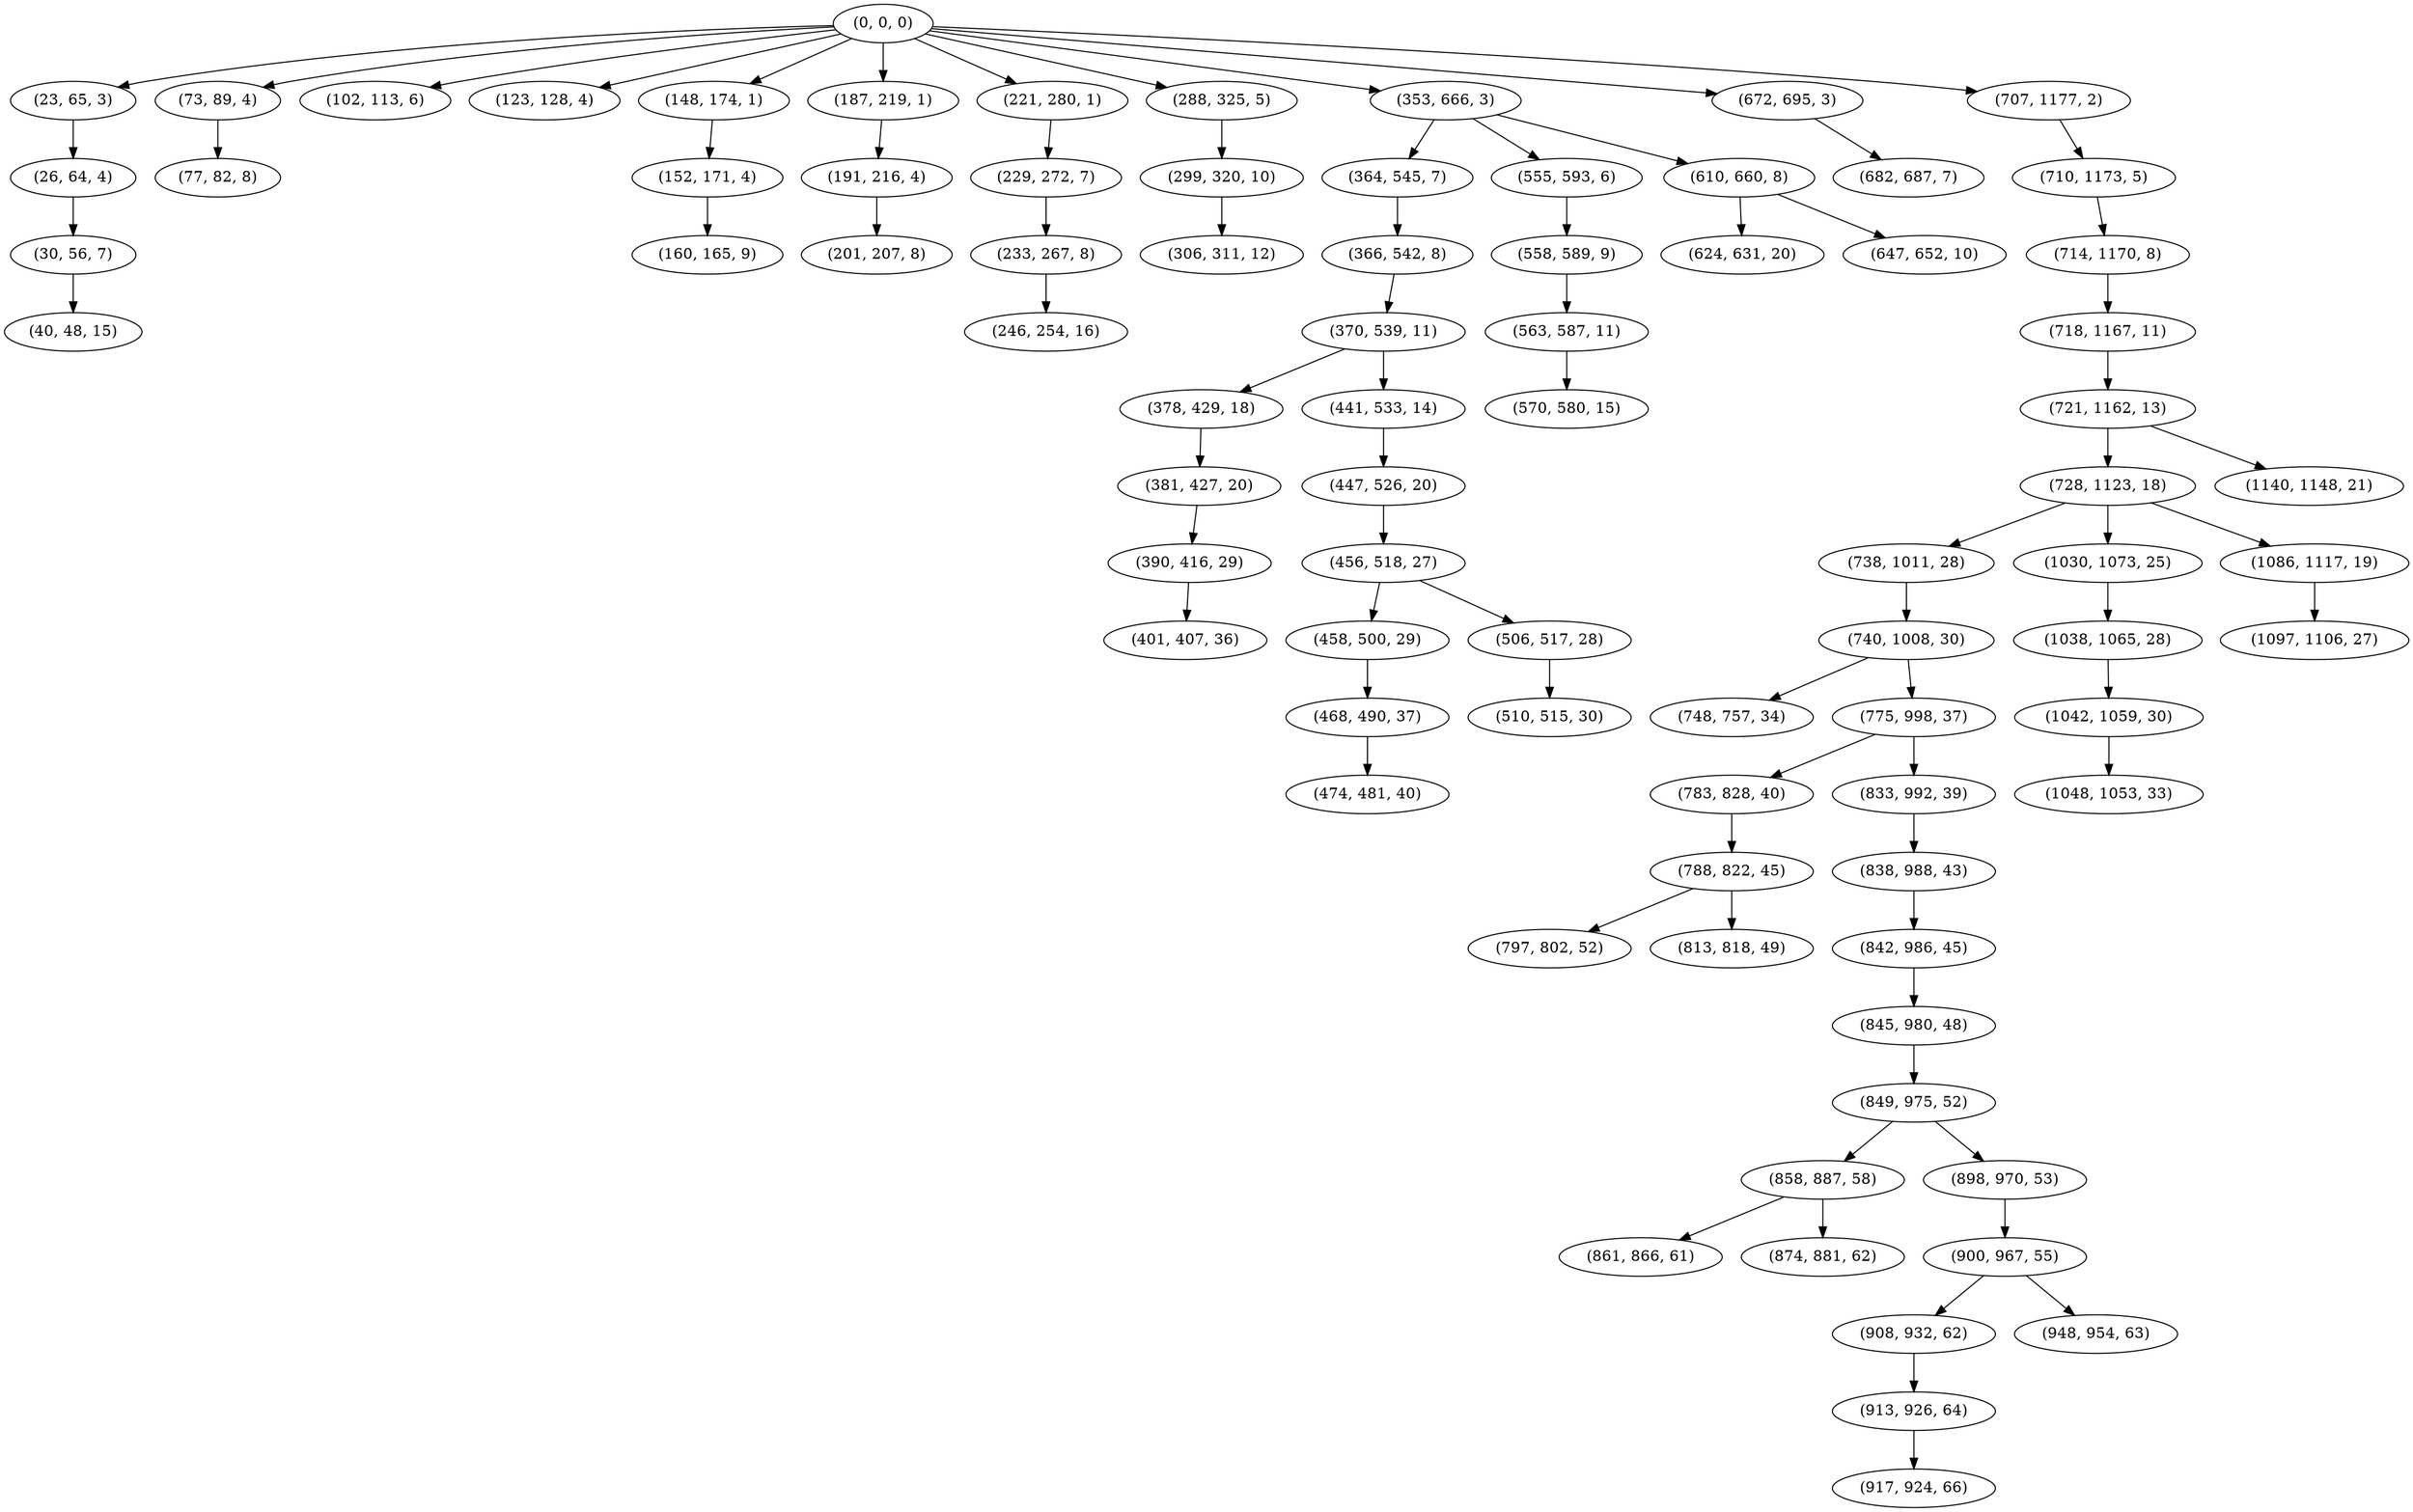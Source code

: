 digraph tree {
    "(0, 0, 0)";
    "(23, 65, 3)";
    "(26, 64, 4)";
    "(30, 56, 7)";
    "(40, 48, 15)";
    "(73, 89, 4)";
    "(77, 82, 8)";
    "(102, 113, 6)";
    "(123, 128, 4)";
    "(148, 174, 1)";
    "(152, 171, 4)";
    "(160, 165, 9)";
    "(187, 219, 1)";
    "(191, 216, 4)";
    "(201, 207, 8)";
    "(221, 280, 1)";
    "(229, 272, 7)";
    "(233, 267, 8)";
    "(246, 254, 16)";
    "(288, 325, 5)";
    "(299, 320, 10)";
    "(306, 311, 12)";
    "(353, 666, 3)";
    "(364, 545, 7)";
    "(366, 542, 8)";
    "(370, 539, 11)";
    "(378, 429, 18)";
    "(381, 427, 20)";
    "(390, 416, 29)";
    "(401, 407, 36)";
    "(441, 533, 14)";
    "(447, 526, 20)";
    "(456, 518, 27)";
    "(458, 500, 29)";
    "(468, 490, 37)";
    "(474, 481, 40)";
    "(506, 517, 28)";
    "(510, 515, 30)";
    "(555, 593, 6)";
    "(558, 589, 9)";
    "(563, 587, 11)";
    "(570, 580, 15)";
    "(610, 660, 8)";
    "(624, 631, 20)";
    "(647, 652, 10)";
    "(672, 695, 3)";
    "(682, 687, 7)";
    "(707, 1177, 2)";
    "(710, 1173, 5)";
    "(714, 1170, 8)";
    "(718, 1167, 11)";
    "(721, 1162, 13)";
    "(728, 1123, 18)";
    "(738, 1011, 28)";
    "(740, 1008, 30)";
    "(748, 757, 34)";
    "(775, 998, 37)";
    "(783, 828, 40)";
    "(788, 822, 45)";
    "(797, 802, 52)";
    "(813, 818, 49)";
    "(833, 992, 39)";
    "(838, 988, 43)";
    "(842, 986, 45)";
    "(845, 980, 48)";
    "(849, 975, 52)";
    "(858, 887, 58)";
    "(861, 866, 61)";
    "(874, 881, 62)";
    "(898, 970, 53)";
    "(900, 967, 55)";
    "(908, 932, 62)";
    "(913, 926, 64)";
    "(917, 924, 66)";
    "(948, 954, 63)";
    "(1030, 1073, 25)";
    "(1038, 1065, 28)";
    "(1042, 1059, 30)";
    "(1048, 1053, 33)";
    "(1086, 1117, 19)";
    "(1097, 1106, 27)";
    "(1140, 1148, 21)";
    "(0, 0, 0)" -> "(23, 65, 3)";
    "(0, 0, 0)" -> "(73, 89, 4)";
    "(0, 0, 0)" -> "(102, 113, 6)";
    "(0, 0, 0)" -> "(123, 128, 4)";
    "(0, 0, 0)" -> "(148, 174, 1)";
    "(0, 0, 0)" -> "(187, 219, 1)";
    "(0, 0, 0)" -> "(221, 280, 1)";
    "(0, 0, 0)" -> "(288, 325, 5)";
    "(0, 0, 0)" -> "(353, 666, 3)";
    "(0, 0, 0)" -> "(672, 695, 3)";
    "(0, 0, 0)" -> "(707, 1177, 2)";
    "(23, 65, 3)" -> "(26, 64, 4)";
    "(26, 64, 4)" -> "(30, 56, 7)";
    "(30, 56, 7)" -> "(40, 48, 15)";
    "(73, 89, 4)" -> "(77, 82, 8)";
    "(148, 174, 1)" -> "(152, 171, 4)";
    "(152, 171, 4)" -> "(160, 165, 9)";
    "(187, 219, 1)" -> "(191, 216, 4)";
    "(191, 216, 4)" -> "(201, 207, 8)";
    "(221, 280, 1)" -> "(229, 272, 7)";
    "(229, 272, 7)" -> "(233, 267, 8)";
    "(233, 267, 8)" -> "(246, 254, 16)";
    "(288, 325, 5)" -> "(299, 320, 10)";
    "(299, 320, 10)" -> "(306, 311, 12)";
    "(353, 666, 3)" -> "(364, 545, 7)";
    "(353, 666, 3)" -> "(555, 593, 6)";
    "(353, 666, 3)" -> "(610, 660, 8)";
    "(364, 545, 7)" -> "(366, 542, 8)";
    "(366, 542, 8)" -> "(370, 539, 11)";
    "(370, 539, 11)" -> "(378, 429, 18)";
    "(370, 539, 11)" -> "(441, 533, 14)";
    "(378, 429, 18)" -> "(381, 427, 20)";
    "(381, 427, 20)" -> "(390, 416, 29)";
    "(390, 416, 29)" -> "(401, 407, 36)";
    "(441, 533, 14)" -> "(447, 526, 20)";
    "(447, 526, 20)" -> "(456, 518, 27)";
    "(456, 518, 27)" -> "(458, 500, 29)";
    "(456, 518, 27)" -> "(506, 517, 28)";
    "(458, 500, 29)" -> "(468, 490, 37)";
    "(468, 490, 37)" -> "(474, 481, 40)";
    "(506, 517, 28)" -> "(510, 515, 30)";
    "(555, 593, 6)" -> "(558, 589, 9)";
    "(558, 589, 9)" -> "(563, 587, 11)";
    "(563, 587, 11)" -> "(570, 580, 15)";
    "(610, 660, 8)" -> "(624, 631, 20)";
    "(610, 660, 8)" -> "(647, 652, 10)";
    "(672, 695, 3)" -> "(682, 687, 7)";
    "(707, 1177, 2)" -> "(710, 1173, 5)";
    "(710, 1173, 5)" -> "(714, 1170, 8)";
    "(714, 1170, 8)" -> "(718, 1167, 11)";
    "(718, 1167, 11)" -> "(721, 1162, 13)";
    "(721, 1162, 13)" -> "(728, 1123, 18)";
    "(721, 1162, 13)" -> "(1140, 1148, 21)";
    "(728, 1123, 18)" -> "(738, 1011, 28)";
    "(728, 1123, 18)" -> "(1030, 1073, 25)";
    "(728, 1123, 18)" -> "(1086, 1117, 19)";
    "(738, 1011, 28)" -> "(740, 1008, 30)";
    "(740, 1008, 30)" -> "(748, 757, 34)";
    "(740, 1008, 30)" -> "(775, 998, 37)";
    "(775, 998, 37)" -> "(783, 828, 40)";
    "(775, 998, 37)" -> "(833, 992, 39)";
    "(783, 828, 40)" -> "(788, 822, 45)";
    "(788, 822, 45)" -> "(797, 802, 52)";
    "(788, 822, 45)" -> "(813, 818, 49)";
    "(833, 992, 39)" -> "(838, 988, 43)";
    "(838, 988, 43)" -> "(842, 986, 45)";
    "(842, 986, 45)" -> "(845, 980, 48)";
    "(845, 980, 48)" -> "(849, 975, 52)";
    "(849, 975, 52)" -> "(858, 887, 58)";
    "(849, 975, 52)" -> "(898, 970, 53)";
    "(858, 887, 58)" -> "(861, 866, 61)";
    "(858, 887, 58)" -> "(874, 881, 62)";
    "(898, 970, 53)" -> "(900, 967, 55)";
    "(900, 967, 55)" -> "(908, 932, 62)";
    "(900, 967, 55)" -> "(948, 954, 63)";
    "(908, 932, 62)" -> "(913, 926, 64)";
    "(913, 926, 64)" -> "(917, 924, 66)";
    "(1030, 1073, 25)" -> "(1038, 1065, 28)";
    "(1038, 1065, 28)" -> "(1042, 1059, 30)";
    "(1042, 1059, 30)" -> "(1048, 1053, 33)";
    "(1086, 1117, 19)" -> "(1097, 1106, 27)";
}
